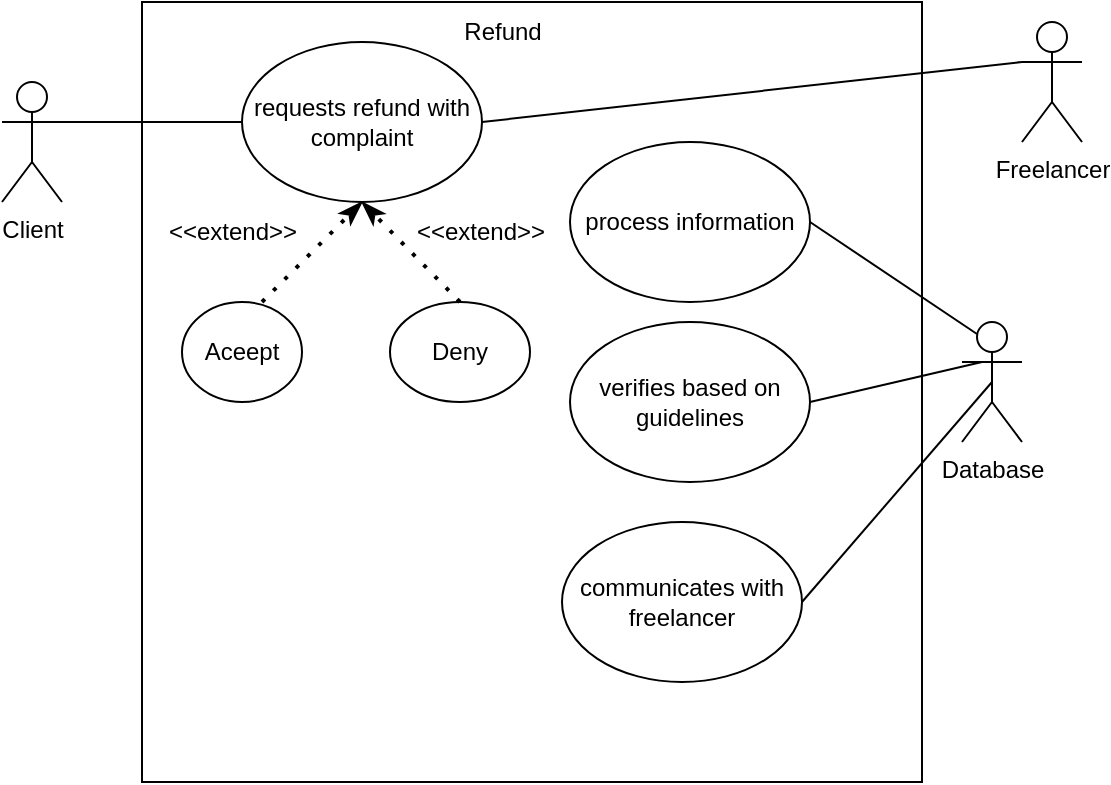 <mxfile version="20.3.0" type="device"><diagram id="rvxNjgUasO3Tqdm2ezkh" name="Page-1"><mxGraphModel dx="868" dy="545" grid="1" gridSize="10" guides="1" tooltips="1" connect="1" arrows="1" fold="1" page="1" pageScale="1" pageWidth="827" pageHeight="1169" math="0" shadow="0"><root><mxCell id="0"/><mxCell id="1" parent="0"/><mxCell id="ia7pn-Bd-xZ1-Ti5fdGj-1" value="" style="whiteSpace=wrap;html=1;aspect=fixed;" parent="1" vertex="1"><mxGeometry x="290" y="230" width="390" height="390" as="geometry"/></mxCell><mxCell id="ia7pn-Bd-xZ1-Ti5fdGj-2" value="Client" style="shape=umlActor;verticalLabelPosition=bottom;verticalAlign=top;html=1;outlineConnect=0;" parent="1" vertex="1"><mxGeometry x="220" y="270" width="30" height="60" as="geometry"/></mxCell><mxCell id="ia7pn-Bd-xZ1-Ti5fdGj-3" value="Database" style="shape=umlActor;verticalLabelPosition=bottom;verticalAlign=top;html=1;outlineConnect=0;" parent="1" vertex="1"><mxGeometry x="700" y="390" width="30" height="60" as="geometry"/></mxCell><mxCell id="ia7pn-Bd-xZ1-Ti5fdGj-4" value="Freelancer" style="shape=umlActor;verticalLabelPosition=bottom;verticalAlign=top;html=1;outlineConnect=0;" parent="1" vertex="1"><mxGeometry x="730" y="240" width="30" height="60" as="geometry"/></mxCell><mxCell id="ia7pn-Bd-xZ1-Ti5fdGj-5" value="requests refund with complaint" style="ellipse;whiteSpace=wrap;html=1;" parent="1" vertex="1"><mxGeometry x="340" y="250" width="120" height="80" as="geometry"/></mxCell><mxCell id="ia7pn-Bd-xZ1-Ti5fdGj-6" value="verifies based on guidelines" style="ellipse;whiteSpace=wrap;html=1;" parent="1" vertex="1"><mxGeometry x="504" y="390" width="120" height="80" as="geometry"/></mxCell><mxCell id="ia7pn-Bd-xZ1-Ti5fdGj-7" value="" style="endArrow=none;html=1;rounded=0;exitX=1;exitY=0.333;exitDx=0;exitDy=0;exitPerimeter=0;entryX=0;entryY=0.5;entryDx=0;entryDy=0;" parent="1" source="ia7pn-Bd-xZ1-Ti5fdGj-2" target="ia7pn-Bd-xZ1-Ti5fdGj-5" edge="1"><mxGeometry width="50" height="50" relative="1" as="geometry"><mxPoint x="260" y="370" as="sourcePoint"/><mxPoint x="310" y="320" as="targetPoint"/></mxGeometry></mxCell><mxCell id="ia7pn-Bd-xZ1-Ti5fdGj-9" value="communicates with freelancer" style="ellipse;whiteSpace=wrap;html=1;" parent="1" vertex="1"><mxGeometry x="500" y="490" width="120" height="80" as="geometry"/></mxCell><mxCell id="ia7pn-Bd-xZ1-Ti5fdGj-10" value="" style="endArrow=none;html=1;rounded=0;entryX=1;entryY=0.5;entryDx=0;entryDy=0;exitX=0;exitY=0.333;exitDx=0;exitDy=0;exitPerimeter=0;" parent="1" source="ia7pn-Bd-xZ1-Ti5fdGj-4" target="ia7pn-Bd-xZ1-Ti5fdGj-5" edge="1"><mxGeometry width="50" height="50" relative="1" as="geometry"><mxPoint x="240" y="510" as="sourcePoint"/><mxPoint x="290" y="460" as="targetPoint"/></mxGeometry></mxCell><mxCell id="ia7pn-Bd-xZ1-Ti5fdGj-11" value="" style="endArrow=none;html=1;rounded=0;exitX=0.5;exitY=0.5;exitDx=0;exitDy=0;exitPerimeter=0;entryX=1;entryY=0.5;entryDx=0;entryDy=0;" parent="1" source="ia7pn-Bd-xZ1-Ti5fdGj-3" target="ia7pn-Bd-xZ1-Ti5fdGj-9" edge="1"><mxGeometry width="50" height="50" relative="1" as="geometry"><mxPoint x="390" y="390" as="sourcePoint"/><mxPoint x="440" y="340" as="targetPoint"/></mxGeometry></mxCell><mxCell id="ia7pn-Bd-xZ1-Ti5fdGj-12" value="" style="endArrow=none;html=1;rounded=0;exitX=1;exitY=0.5;exitDx=0;exitDy=0;" parent="1" source="ia7pn-Bd-xZ1-Ti5fdGj-6" edge="1"><mxGeometry width="50" height="50" relative="1" as="geometry"><mxPoint x="610" y="420" as="sourcePoint"/><mxPoint x="710" y="410" as="targetPoint"/></mxGeometry></mxCell><mxCell id="ia7pn-Bd-xZ1-Ti5fdGj-13" value="process information" style="ellipse;whiteSpace=wrap;html=1;" parent="1" vertex="1"><mxGeometry x="504" y="300" width="120" height="80" as="geometry"/></mxCell><mxCell id="ia7pn-Bd-xZ1-Ti5fdGj-14" value="" style="endArrow=none;html=1;rounded=0;entryX=1;entryY=0.5;entryDx=0;entryDy=0;exitX=0.25;exitY=0.1;exitDx=0;exitDy=0;exitPerimeter=0;" parent="1" source="ia7pn-Bd-xZ1-Ti5fdGj-3" target="ia7pn-Bd-xZ1-Ti5fdGj-13" edge="1"><mxGeometry width="50" height="50" relative="1" as="geometry"><mxPoint x="650" y="420" as="sourcePoint"/><mxPoint x="700" y="370" as="targetPoint"/></mxGeometry></mxCell><mxCell id="2-PjoIcMKGXDcBnVYgdN-1" value="Refund" style="text;html=1;align=center;verticalAlign=middle;resizable=0;points=[];autosize=1;strokeColor=none;fillColor=none;" vertex="1" parent="1"><mxGeometry x="440" y="230" width="60" height="30" as="geometry"/></mxCell><mxCell id="2-PjoIcMKGXDcBnVYgdN-2" value="Aceept" style="ellipse;whiteSpace=wrap;html=1;" vertex="1" parent="1"><mxGeometry x="310" y="380" width="60" height="50" as="geometry"/></mxCell><mxCell id="2-PjoIcMKGXDcBnVYgdN-3" value="Deny" style="ellipse;whiteSpace=wrap;html=1;" vertex="1" parent="1"><mxGeometry x="414" y="380" width="70" height="50" as="geometry"/></mxCell><mxCell id="2-PjoIcMKGXDcBnVYgdN-4" value="" style="endArrow=classicThin;dashed=1;html=1;dashPattern=1 3;strokeWidth=2;rounded=0;endFill=1;" edge="1" parent="1"><mxGeometry width="50" height="50" relative="1" as="geometry"><mxPoint x="350" y="380" as="sourcePoint"/><mxPoint x="400" y="330" as="targetPoint"/></mxGeometry></mxCell><mxCell id="2-PjoIcMKGXDcBnVYgdN-5" value="" style="endArrow=classicThin;dashed=1;html=1;dashPattern=1 3;strokeWidth=2;rounded=0;entryX=0.5;entryY=1;entryDx=0;entryDy=0;exitX=0.5;exitY=0;exitDx=0;exitDy=0;endFill=1;" edge="1" parent="1" source="2-PjoIcMKGXDcBnVYgdN-3" target="ia7pn-Bd-xZ1-Ti5fdGj-5"><mxGeometry width="50" height="50" relative="1" as="geometry"><mxPoint x="360" y="390" as="sourcePoint"/><mxPoint x="410" y="340" as="targetPoint"/></mxGeometry></mxCell><mxCell id="2-PjoIcMKGXDcBnVYgdN-6" value="&amp;lt;&amp;lt;extend&amp;gt;&amp;gt;" style="text;html=1;align=center;verticalAlign=middle;resizable=0;points=[];autosize=1;strokeColor=none;fillColor=none;" vertex="1" parent="1"><mxGeometry x="290" y="330" width="90" height="30" as="geometry"/></mxCell><mxCell id="2-PjoIcMKGXDcBnVYgdN-7" value="&amp;lt;&amp;lt;extend&amp;gt;&amp;gt;" style="text;html=1;align=center;verticalAlign=middle;resizable=0;points=[];autosize=1;strokeColor=none;fillColor=none;" vertex="1" parent="1"><mxGeometry x="414" y="330" width="90" height="30" as="geometry"/></mxCell></root></mxGraphModel></diagram></mxfile>